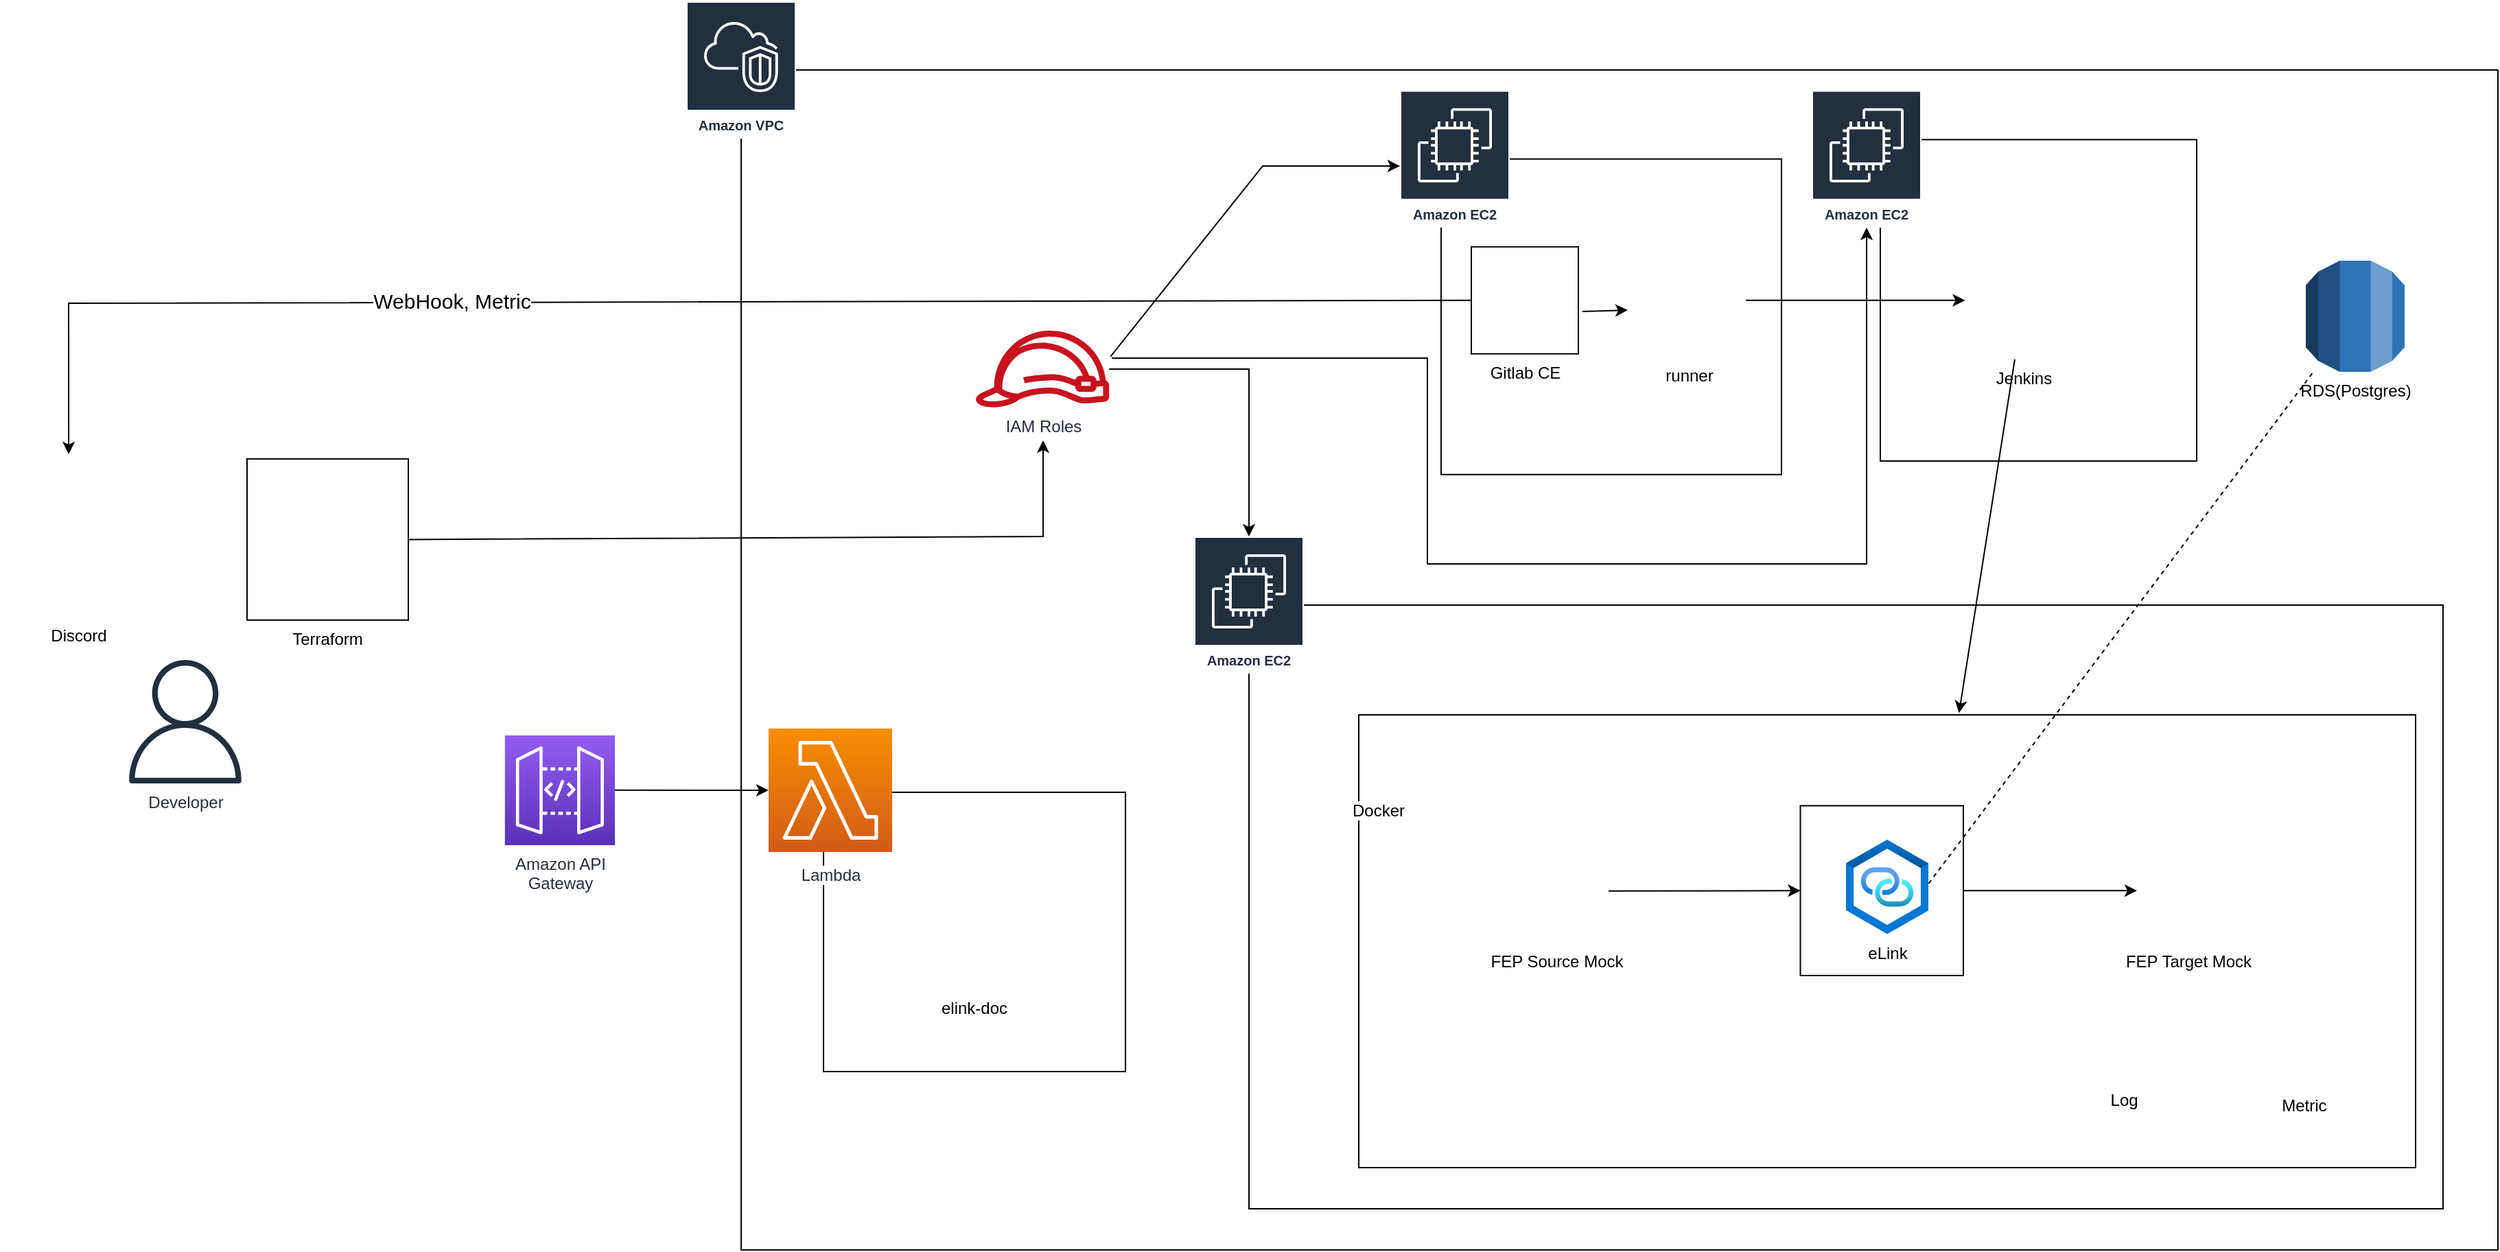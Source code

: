 <mxfile version="24.7.17">
  <diagram id="Ht1M8jgEwFfnCIfOTk4-" name="Page-1">
    <mxGraphModel dx="3609" dy="2128" grid="1" gridSize="10" guides="1" tooltips="1" connect="1" arrows="1" fold="1" page="1" pageScale="1" pageWidth="1169" pageHeight="827" math="0" shadow="0">
      <root>
        <mxCell id="0" />
        <mxCell id="1" parent="0" />
        <mxCell id="_Apwnt3_-4KDrW0ZBKdp-31" value="" style="rounded=0;whiteSpace=wrap;html=1;fillColor=none;" vertex="1" parent="1">
          <mxGeometry x="10" y="-30" width="1280" height="860" as="geometry" />
        </mxCell>
        <mxCell id="_Apwnt3_-4KDrW0ZBKdp-57" value="" style="rounded=0;whiteSpace=wrap;html=1;fillColor=none;" vertex="1" parent="1">
          <mxGeometry x="70" y="496.44" width="220" height="203.56" as="geometry" />
        </mxCell>
        <mxCell id="_Apwnt3_-4KDrW0ZBKdp-13" value="" style="rounded=0;whiteSpace=wrap;html=1;fillColor=none;" vertex="1" parent="1">
          <mxGeometry x="380" y="360" width="870" height="440" as="geometry" />
        </mxCell>
        <mxCell id="_Apwnt3_-4KDrW0ZBKdp-25" value="" style="rounded=0;whiteSpace=wrap;html=1;fillColor=none;" vertex="1" parent="1">
          <mxGeometry x="460" y="440" width="770" height="330" as="geometry" />
        </mxCell>
        <mxCell id="_Apwnt3_-4KDrW0ZBKdp-38" value="" style="rounded=0;whiteSpace=wrap;html=1;fillColor=none;" vertex="1" parent="1">
          <mxGeometry x="781.75" y="506.25" width="118.75" height="123.75" as="geometry" />
        </mxCell>
        <mxCell id="_Apwnt3_-4KDrW0ZBKdp-33" value="" style="rounded=0;whiteSpace=wrap;html=1;fillColor=none;" vertex="1" parent="1">
          <mxGeometry x="840" y="20.76" width="230.5" height="234.25" as="geometry" />
        </mxCell>
        <mxCell id="_Apwnt3_-4KDrW0ZBKdp-8" value="" style="rounded=0;whiteSpace=wrap;html=1;fillColor=none;" vertex="1" parent="1">
          <mxGeometry x="520" y="34.88" width="248" height="230" as="geometry" />
        </mxCell>
        <mxCell id="_Apwnt3_-4KDrW0ZBKdp-5" value="elink-doc" style="shape=image;verticalLabelPosition=bottom;labelBackgroundColor=default;verticalAlign=top;aspect=fixed;imageAspect=0;image=https://taetaetae.github.io/images/spring-boot-eclipse/spring-boot-logo.jpg;" vertex="1" parent="1">
          <mxGeometry x="135" y="550" width="90" height="90" as="geometry" />
        </mxCell>
        <mxCell id="UEzPUAAOIrF-is8g5C7q-113" value="Lambda" style="outlineConnect=0;fontColor=#232F3E;gradientColor=#F78E04;gradientDirection=north;fillColor=#D05C17;strokeColor=#ffffff;dashed=0;verticalLabelPosition=bottom;verticalAlign=top;align=center;html=1;fontSize=12;fontStyle=0;aspect=fixed;shape=mxgraph.aws4.resourceIcon;resIcon=mxgraph.aws4.lambda;labelBackgroundColor=#ffffff;spacingTop=3;" parent="1" vertex="1">
          <mxGeometry x="30.0" y="450" width="90" height="90" as="geometry" />
        </mxCell>
        <mxCell id="UEzPUAAOIrF-is8g5C7q-114" value="Amazon API&lt;br&gt;Gateway&lt;br&gt;" style="outlineConnect=0;fontColor=#232F3E;gradientColor=#945DF2;gradientDirection=north;fillColor=#5A30B5;strokeColor=#ffffff;dashed=0;verticalLabelPosition=bottom;verticalAlign=top;align=center;html=1;fontSize=12;fontStyle=0;aspect=fixed;shape=mxgraph.aws4.resourceIcon;resIcon=mxgraph.aws4.api_gateway;labelBackgroundColor=#ffffff;" parent="1" vertex="1">
          <mxGeometry x="-162.12" y="454.94" width="80.12" height="80.12" as="geometry" />
        </mxCell>
        <mxCell id="UEzPUAAOIrF-is8g5C7q-122" value="IAM Roles" style="outlineConnect=0;fontColor=#232F3E;gradientColor=none;fillColor=#C7131F;strokeColor=none;dashed=0;verticalLabelPosition=bottom;verticalAlign=top;align=center;html=1;fontSize=12;fontStyle=0;aspect=fixed;pointerEvents=1;shape=mxgraph.aws4.role;labelBackgroundColor=#ffffff;" parent="1" vertex="1">
          <mxGeometry x="180" y="160" width="99.09" height="55.9" as="geometry" />
        </mxCell>
        <mxCell id="_Apwnt3_-4KDrW0ZBKdp-1" value="Gitlab CE" style="shape=image;html=1;verticalAlign=top;verticalLabelPosition=bottom;labelBackgroundColor=#ffffff;imageAspect=0;aspect=fixed;image=https://cdn4.iconfinder.com/data/icons/socialcones/508/Gitlab-128.png;imageBorder=default;" vertex="1" parent="1">
          <mxGeometry x="542" y="98.88" width="78" height="78" as="geometry" />
        </mxCell>
        <mxCell id="_Apwnt3_-4KDrW0ZBKdp-3" value="Amazon EC2" style="sketch=0;outlineConnect=0;fontColor=#232F3E;gradientColor=none;strokeColor=#ffffff;fillColor=#232F3E;dashed=0;verticalLabelPosition=middle;verticalAlign=bottom;align=center;html=1;whiteSpace=wrap;fontSize=10;fontStyle=1;spacing=3;shape=mxgraph.aws4.productIcon;prIcon=mxgraph.aws4.ec2;" vertex="1" parent="1">
          <mxGeometry x="490" y="-15.12" width="80" height="100" as="geometry" />
        </mxCell>
        <mxCell id="_Apwnt3_-4KDrW0ZBKdp-6" value="Amazon EC2" style="sketch=0;outlineConnect=0;fontColor=#232F3E;gradientColor=none;strokeColor=#ffffff;fillColor=#232F3E;dashed=0;verticalLabelPosition=middle;verticalAlign=bottom;align=center;html=1;whiteSpace=wrap;fontSize=10;fontStyle=1;spacing=3;shape=mxgraph.aws4.productIcon;prIcon=mxgraph.aws4.ec2;" vertex="1" parent="1">
          <mxGeometry x="340" y="310" width="80" height="100" as="geometry" />
        </mxCell>
        <mxCell id="_Apwnt3_-4KDrW0ZBKdp-9" value="Developer" style="sketch=0;outlineConnect=0;fontColor=#232F3E;gradientColor=none;fillColor=#232F3D;strokeColor=none;dashed=0;verticalLabelPosition=bottom;verticalAlign=top;align=center;html=1;fontSize=12;fontStyle=0;aspect=fixed;pointerEvents=1;shape=mxgraph.aws4.user;" vertex="1" parent="1">
          <mxGeometry x="-440" y="400" width="90" height="90" as="geometry" />
        </mxCell>
        <mxCell id="_Apwnt3_-4KDrW0ZBKdp-15" value="Terraform" style="shape=image;verticalLabelPosition=bottom;labelBackgroundColor=default;verticalAlign=top;aspect=fixed;imageAspect=0;image=https://www.svgrepo.com/show/376353/terraform.svg;imageBorder=default;" vertex="1" parent="1">
          <mxGeometry x="-350" y="253.44" width="117.5" height="117.5" as="geometry" />
        </mxCell>
        <mxCell id="_Apwnt3_-4KDrW0ZBKdp-16" value="eLink" style="image;aspect=fixed;html=1;points=[];align=center;fontSize=12;image=img/lib/azure2/preview/Private_Link_Hub.svg;" vertex="1" parent="1">
          <mxGeometry x="815" y="530.88" width="60" height="69" as="geometry" />
        </mxCell>
        <mxCell id="_Apwnt3_-4KDrW0ZBKdp-18" value="FEP Target Mock" style="shape=image;verticalLabelPosition=bottom;labelBackgroundColor=default;verticalAlign=top;aspect=fixed;imageAspect=0;image=https://taetaetae.github.io/images/spring-boot-eclipse/spring-boot-logo.jpg;" vertex="1" parent="1">
          <mxGeometry x="1027" y="530.38" width="75.5" height="75.5" as="geometry" />
        </mxCell>
        <mxCell id="_Apwnt3_-4KDrW0ZBKdp-21" value="FEP Source Mock" style="shape=image;verticalLabelPosition=bottom;labelBackgroundColor=default;verticalAlign=top;aspect=fixed;imageAspect=0;image=https://taetaetae.github.io/images/spring-boot-eclipse/spring-boot-logo.jpg;" vertex="1" parent="1">
          <mxGeometry x="567" y="530.88" width="75" height="75" as="geometry" />
        </mxCell>
        <mxCell id="_Apwnt3_-4KDrW0ZBKdp-24" value="Docker" style="shape=image;html=1;verticalAlign=top;verticalLabelPosition=bottom;labelBackgroundColor=#ffffff;imageAspect=0;aspect=fixed;image=https://cdn1.iconfinder.com/data/icons/unicons-line-vol-3/24/docker-128.png" vertex="1" parent="1">
          <mxGeometry x="410" y="368.44" width="128" height="128" as="geometry" />
        </mxCell>
        <mxCell id="_Apwnt3_-4KDrW0ZBKdp-27" value="runner" style="shape=image;verticalLabelPosition=bottom;labelBackgroundColor=default;verticalAlign=top;aspect=fixed;imageAspect=0;image=https://d3g9o9u8re44ak.cloudfront.net/logo/106893ee-a3f1-4d64-8aad-3598cd442c18/97c84bc1-190b-44e3-aa5d-0dfc8de149d3.png;" vertex="1" parent="1">
          <mxGeometry x="660" y="96.88" width="82" height="82" as="geometry" />
        </mxCell>
        <mxCell id="_Apwnt3_-4KDrW0ZBKdp-28" value="Discord" style="shape=image;verticalLabelPosition=bottom;labelBackgroundColor=default;verticalAlign=top;aspect=fixed;imageAspect=0;image=https://static.vecteezy.com/system/resources/previews/023/986/880/non_2x/discord-logo-discord-logo-transparent-discord-icon-transparent-free-free-png.png;" vertex="1" parent="1">
          <mxGeometry x="-530" y="253.44" width="115" height="115" as="geometry" />
        </mxCell>
        <mxCell id="_Apwnt3_-4KDrW0ZBKdp-30" value="Amazon VPC" style="sketch=0;outlineConnect=0;fontColor=#232F3E;gradientColor=none;strokeColor=#ffffff;fillColor=#232F3E;dashed=0;verticalLabelPosition=middle;verticalAlign=bottom;align=center;html=1;whiteSpace=wrap;fontSize=10;fontStyle=1;spacing=3;shape=mxgraph.aws4.productIcon;prIcon=mxgraph.aws4.vpc;" vertex="1" parent="1">
          <mxGeometry x="-30" y="-80" width="80" height="100" as="geometry" />
        </mxCell>
        <mxCell id="_Apwnt3_-4KDrW0ZBKdp-32" value="Amazon EC2" style="sketch=0;outlineConnect=0;fontColor=#232F3E;gradientColor=none;strokeColor=#ffffff;fillColor=#232F3E;dashed=0;verticalLabelPosition=middle;verticalAlign=bottom;align=center;html=1;whiteSpace=wrap;fontSize=10;fontStyle=1;spacing=3;shape=mxgraph.aws4.productIcon;prIcon=mxgraph.aws4.ec2;" vertex="1" parent="1">
          <mxGeometry x="790" y="-15.12" width="80" height="100" as="geometry" />
        </mxCell>
        <mxCell id="_Apwnt3_-4KDrW0ZBKdp-35" value="Jenkins" style="shape=image;verticalLabelPosition=bottom;labelBackgroundColor=default;verticalAlign=top;aspect=fixed;imageAspect=0;image=https://wiki.jenkins-ci.org/JENKINS/attachments/2916393/57409617.png;" vertex="1" parent="1">
          <mxGeometry x="901.75" y="94.88" width="86" height="86" as="geometry" />
        </mxCell>
        <mxCell id="_Apwnt3_-4KDrW0ZBKdp-37" value="" style="shape=image;verticalLabelPosition=bottom;labelBackgroundColor=default;verticalAlign=top;aspect=fixed;imageAspect=0;image=https://upload.wikimedia.org/wikipedia/commons/f/fe/Apache_Tomcat_logo.svg;" vertex="1" parent="1">
          <mxGeometry x="731.75" y="458.05" width="115" height="81.95" as="geometry" />
        </mxCell>
        <mxCell id="_Apwnt3_-4KDrW0ZBKdp-43" value="" style="endArrow=classic;html=1;rounded=0;entryX=0;entryY=0.5;entryDx=0;entryDy=0;" edge="1" parent="1" source="_Apwnt3_-4KDrW0ZBKdp-27" target="_Apwnt3_-4KDrW0ZBKdp-35">
          <mxGeometry width="50" height="50" relative="1" as="geometry">
            <mxPoint x="260" y="390" as="sourcePoint" />
            <mxPoint x="310" y="340" as="targetPoint" />
          </mxGeometry>
        </mxCell>
        <mxCell id="_Apwnt3_-4KDrW0ZBKdp-44" value="" style="endArrow=classic;html=1;rounded=0;entryX=-0.049;entryY=0.587;entryDx=0;entryDy=0;exitX=1.038;exitY=0.604;exitDx=0;exitDy=0;exitPerimeter=0;entryPerimeter=0;" edge="1" parent="1" source="_Apwnt3_-4KDrW0ZBKdp-1" target="_Apwnt3_-4KDrW0ZBKdp-27">
          <mxGeometry width="50" height="50" relative="1" as="geometry">
            <mxPoint x="752" y="148" as="sourcePoint" />
            <mxPoint x="912" y="148" as="targetPoint" />
          </mxGeometry>
        </mxCell>
        <mxCell id="_Apwnt3_-4KDrW0ZBKdp-45" value="" style="endArrow=classic;html=1;rounded=0;entryX=0.568;entryY=-0.004;entryDx=0;entryDy=0;entryPerimeter=0;" edge="1" parent="1" source="_Apwnt3_-4KDrW0ZBKdp-35" target="_Apwnt3_-4KDrW0ZBKdp-25">
          <mxGeometry width="50" height="50" relative="1" as="geometry">
            <mxPoint x="752" y="148" as="sourcePoint" />
            <mxPoint x="912" y="148" as="targetPoint" />
          </mxGeometry>
        </mxCell>
        <mxCell id="_Apwnt3_-4KDrW0ZBKdp-47" value="" style="endArrow=none;dashed=1;html=1;rounded=0;exitX=1.004;exitY=0.464;exitDx=0;exitDy=0;exitPerimeter=0;" edge="1" parent="1" source="_Apwnt3_-4KDrW0ZBKdp-16" target="_Apwnt3_-4KDrW0ZBKdp-41">
          <mxGeometry width="50" height="50" relative="1" as="geometry">
            <mxPoint x="1290" y="313.22" as="sourcePoint" />
            <mxPoint x="1040" y="329.246" as="targetPoint" />
          </mxGeometry>
        </mxCell>
        <mxCell id="_Apwnt3_-4KDrW0ZBKdp-41" value="RDS(Postgres)" style="outlineConnect=0;dashed=0;verticalLabelPosition=bottom;verticalAlign=top;align=center;html=1;shape=mxgraph.aws3.rds;fillColor=#2E73B8;gradientColor=none;" vertex="1" parent="1">
          <mxGeometry x="1150" y="109" width="72" height="81" as="geometry" />
        </mxCell>
        <mxCell id="_Apwnt3_-4KDrW0ZBKdp-49" value="Log" style="shape=image;verticalLabelPosition=bottom;labelBackgroundColor=default;verticalAlign=top;aspect=fixed;imageAspect=0;image=https://miro.medium.com/v2/resize:fit:1400/1*vZDu4Bwj2GxQh8t1IjDq4w.png;" vertex="1" parent="1">
          <mxGeometry x="940.06" y="652.0" width="155.5" height="55.07" as="geometry" />
        </mxCell>
        <mxCell id="_Apwnt3_-4KDrW0ZBKdp-51" value="Metric" style="shape=image;verticalLabelPosition=bottom;labelBackgroundColor=default;verticalAlign=top;aspect=fixed;imageAspect=0;image=https://cdn.icon-icons.com/icons2/2699/PNG/512/grafana_logo_icon_171048.png;" vertex="1" parent="1">
          <mxGeometry x="1108.43" y="630" width="81" height="81" as="geometry" />
        </mxCell>
        <mxCell id="_Apwnt3_-4KDrW0ZBKdp-55" value="" style="endArrow=classic;html=1;rounded=0;exitX=1;exitY=0.5;exitDx=0;exitDy=0;entryX=0;entryY=0.5;entryDx=0;entryDy=0;" edge="1" parent="1" source="_Apwnt3_-4KDrW0ZBKdp-21" target="_Apwnt3_-4KDrW0ZBKdp-38">
          <mxGeometry width="50" height="50" relative="1" as="geometry">
            <mxPoint x="757" y="490" as="sourcePoint" />
            <mxPoint x="807" y="440" as="targetPoint" />
          </mxGeometry>
        </mxCell>
        <mxCell id="_Apwnt3_-4KDrW0ZBKdp-56" value="" style="endArrow=classic;html=1;rounded=0;exitX=1;exitY=0.5;exitDx=0;exitDy=0;entryX=0;entryY=0.5;entryDx=0;entryDy=0;" edge="1" parent="1" source="_Apwnt3_-4KDrW0ZBKdp-38" target="_Apwnt3_-4KDrW0ZBKdp-18">
          <mxGeometry width="50" height="50" relative="1" as="geometry">
            <mxPoint x="642" y="575" as="sourcePoint" />
            <mxPoint x="792" y="578" as="targetPoint" />
          </mxGeometry>
        </mxCell>
        <mxCell id="_Apwnt3_-4KDrW0ZBKdp-58" value="" style="endArrow=classic;html=1;rounded=0;exitX=1;exitY=0.499;exitDx=0;exitDy=0;exitPerimeter=0;" edge="1" parent="1" source="UEzPUAAOIrF-is8g5C7q-114" target="UEzPUAAOIrF-is8g5C7q-113">
          <mxGeometry width="50" height="50" relative="1" as="geometry">
            <mxPoint x="-82" y="579.5" as="sourcePoint" />
            <mxPoint x="6" y="579.5" as="targetPoint" />
          </mxGeometry>
        </mxCell>
        <mxCell id="_Apwnt3_-4KDrW0ZBKdp-59" value="" style="endArrow=classic;html=1;rounded=0;exitX=1;exitY=0.5;exitDx=0;exitDy=0;" edge="1" parent="1" source="_Apwnt3_-4KDrW0ZBKdp-15">
          <mxGeometry width="50" height="50" relative="1" as="geometry">
            <mxPoint x="-210" y="418.44" as="sourcePoint" />
            <mxPoint x="230" y="240" as="targetPoint" />
            <Array as="points">
              <mxPoint x="230" y="310" />
            </Array>
          </mxGeometry>
        </mxCell>
        <mxCell id="_Apwnt3_-4KDrW0ZBKdp-60" value="" style="endArrow=classic;html=1;rounded=0;exitX=0;exitY=0.5;exitDx=0;exitDy=0;entryX=0.435;entryY=-0.03;entryDx=0;entryDy=0;entryPerimeter=0;" edge="1" parent="1" source="_Apwnt3_-4KDrW0ZBKdp-1" target="_Apwnt3_-4KDrW0ZBKdp-28">
          <mxGeometry width="50" height="50" relative="1" as="geometry">
            <mxPoint x="-222" y="322" as="sourcePoint" />
            <mxPoint x="-470" y="130" as="targetPoint" />
            <Array as="points">
              <mxPoint x="-480" y="140" />
            </Array>
          </mxGeometry>
        </mxCell>
        <mxCell id="_Apwnt3_-4KDrW0ZBKdp-67" value="&lt;font style=&quot;font-size: 15px;&quot;&gt;WebHook, Metric&lt;/font&gt;" style="edgeLabel;html=1;align=center;verticalAlign=middle;resizable=0;points=[];" vertex="1" connectable="0" parent="_Apwnt3_-4KDrW0ZBKdp-60">
          <mxGeometry x="0.313" y="-2" relative="1" as="geometry">
            <mxPoint as="offset" />
          </mxGeometry>
        </mxCell>
        <mxCell id="_Apwnt3_-4KDrW0ZBKdp-63" value="" style="endArrow=classic;html=1;rounded=0;" edge="1" parent="1" source="UEzPUAAOIrF-is8g5C7q-122" target="_Apwnt3_-4KDrW0ZBKdp-6">
          <mxGeometry width="50" height="50" relative="1" as="geometry">
            <mxPoint x="350" y="230.88" as="sourcePoint" />
            <mxPoint x="400" y="180.88" as="targetPoint" />
            <Array as="points">
              <mxPoint x="380" y="188" />
            </Array>
          </mxGeometry>
        </mxCell>
        <mxCell id="_Apwnt3_-4KDrW0ZBKdp-64" value="" style="endArrow=classic;html=1;rounded=0;" edge="1" parent="1">
          <mxGeometry width="50" height="50" relative="1" as="geometry">
            <mxPoint x="279.09" y="178.88" as="sourcePoint" />
            <mxPoint x="490" y="40" as="targetPoint" />
            <Array as="points">
              <mxPoint x="390" y="40" />
            </Array>
          </mxGeometry>
        </mxCell>
        <mxCell id="_Apwnt3_-4KDrW0ZBKdp-66" value="" style="endArrow=classic;html=1;rounded=0;exitX=1.02;exitY=0.358;exitDx=0;exitDy=0;exitPerimeter=0;" edge="1" parent="1" source="UEzPUAAOIrF-is8g5C7q-122" target="_Apwnt3_-4KDrW0ZBKdp-32">
          <mxGeometry width="50" height="50" relative="1" as="geometry">
            <mxPoint x="359.09" y="338.88" as="sourcePoint" />
            <mxPoint x="570" y="200" as="targetPoint" />
            <Array as="points">
              <mxPoint x="510" y="180" />
              <mxPoint x="510" y="330" />
              <mxPoint x="830" y="330" />
            </Array>
          </mxGeometry>
        </mxCell>
      </root>
    </mxGraphModel>
  </diagram>
</mxfile>
